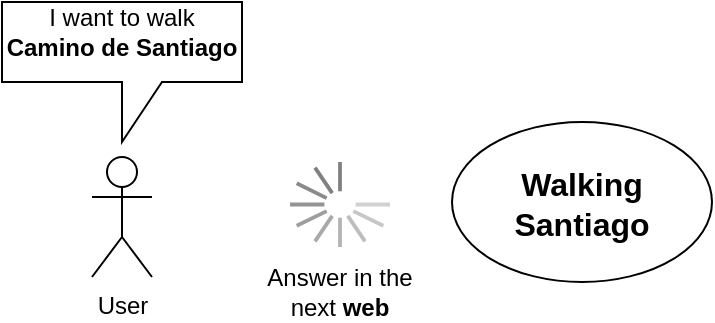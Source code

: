 <mxfile version="16.6.1" type="github">
  <diagram id="ETbB7pThjScWrjyHDcX5" name="Page-1">
    <mxGraphModel dx="1038" dy="547" grid="1" gridSize="10" guides="1" tooltips="1" connect="1" arrows="1" fold="1" page="1" pageScale="1" pageWidth="827" pageHeight="1169" math="0" shadow="0">
      <root>
        <mxCell id="0" />
        <mxCell id="1" parent="0" />
        <mxCell id="hG946J1BN3dbOdlKkcft-12" value="" style="shape=callout;whiteSpace=wrap;html=1;perimeter=calloutPerimeter;" parent="1" vertex="1">
          <mxGeometry x="245" y="180" width="120" height="70" as="geometry" />
        </mxCell>
        <mxCell id="hG946J1BN3dbOdlKkcft-3" value="Answer in the next &lt;b&gt;web&lt;/b&gt;" style="text;html=1;strokeColor=none;fillColor=none;align=center;verticalAlign=middle;whiteSpace=wrap;rounded=0;" parent="1" vertex="1">
          <mxGeometry x="373.5" y="317.5" width="80" height="15" as="geometry" />
        </mxCell>
        <mxCell id="hG946J1BN3dbOdlKkcft-5" value="User" style="shape=umlActor;verticalLabelPosition=bottom;verticalAlign=top;html=1;outlineConnect=0;" parent="1" vertex="1">
          <mxGeometry x="290" y="257.5" width="30" height="60" as="geometry" />
        </mxCell>
        <mxCell id="hG946J1BN3dbOdlKkcft-8" value="I want to walk &lt;b&gt;Camino de Santiago&lt;/b&gt;" style="text;html=1;strokeColor=none;fillColor=none;align=center;verticalAlign=middle;whiteSpace=wrap;rounded=0;" parent="1" vertex="1">
          <mxGeometry x="245" y="180" width="120" height="30" as="geometry" />
        </mxCell>
        <mxCell id="hG946J1BN3dbOdlKkcft-9" value="" style="ellipse;whiteSpace=wrap;html=1;" parent="1" vertex="1">
          <mxGeometry x="470" y="240" width="130" height="80" as="geometry" />
        </mxCell>
        <mxCell id="hG946J1BN3dbOdlKkcft-10" value="&lt;b&gt;&lt;font style=&quot;font-size: 16px&quot;&gt;Walking Santiago&lt;/font&gt;&lt;/b&gt;" style="text;html=1;strokeColor=none;fillColor=none;align=center;verticalAlign=middle;whiteSpace=wrap;rounded=0;" parent="1" vertex="1">
          <mxGeometry x="505" y="266.25" width="60" height="30" as="geometry" />
        </mxCell>
        <mxCell id="hG946J1BN3dbOdlKkcft-21" value="" style="verticalLabelPosition=bottom;shadow=0;dashed=0;align=center;html=1;verticalAlign=top;strokeWidth=1;shape=mxgraph.mockup.misc.loading_circle_2;pointerEvents=1;fontSize=16;" parent="1" vertex="1">
          <mxGeometry x="389" y="260" width="50" height="42.5" as="geometry" />
        </mxCell>
      </root>
    </mxGraphModel>
  </diagram>
</mxfile>
